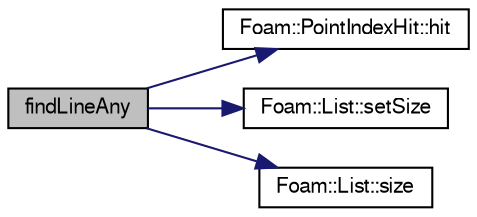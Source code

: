 digraph "findLineAny"
{
  bgcolor="transparent";
  edge [fontname="FreeSans",fontsize="10",labelfontname="FreeSans",labelfontsize="10"];
  node [fontname="FreeSans",fontsize="10",shape=record];
  rankdir="LR";
  Node108 [label="findLineAny",height=0.2,width=0.4,color="black", fillcolor="grey75", style="filled", fontcolor="black"];
  Node108 -> Node109 [color="midnightblue",fontsize="10",style="solid",fontname="FreeSans"];
  Node109 [label="Foam::PointIndexHit::hit",height=0.2,width=0.4,color="black",URL="$a27566.html#aee8dc30bf27cefe419b15f96e594c155",tooltip="Is there a hit. "];
  Node108 -> Node110 [color="midnightblue",fontsize="10",style="solid",fontname="FreeSans"];
  Node110 [label="Foam::List::setSize",height=0.2,width=0.4,color="black",URL="$a25694.html#aedb985ffeaf1bdbfeccc2a8730405703",tooltip="Reset size of List. "];
  Node108 -> Node111 [color="midnightblue",fontsize="10",style="solid",fontname="FreeSans"];
  Node111 [label="Foam::List::size",height=0.2,width=0.4,color="black",URL="$a25694.html#a8a5f6fa29bd4b500caf186f60245b384",tooltip="Override size to be inconsistent with allocated storage. "];
}
